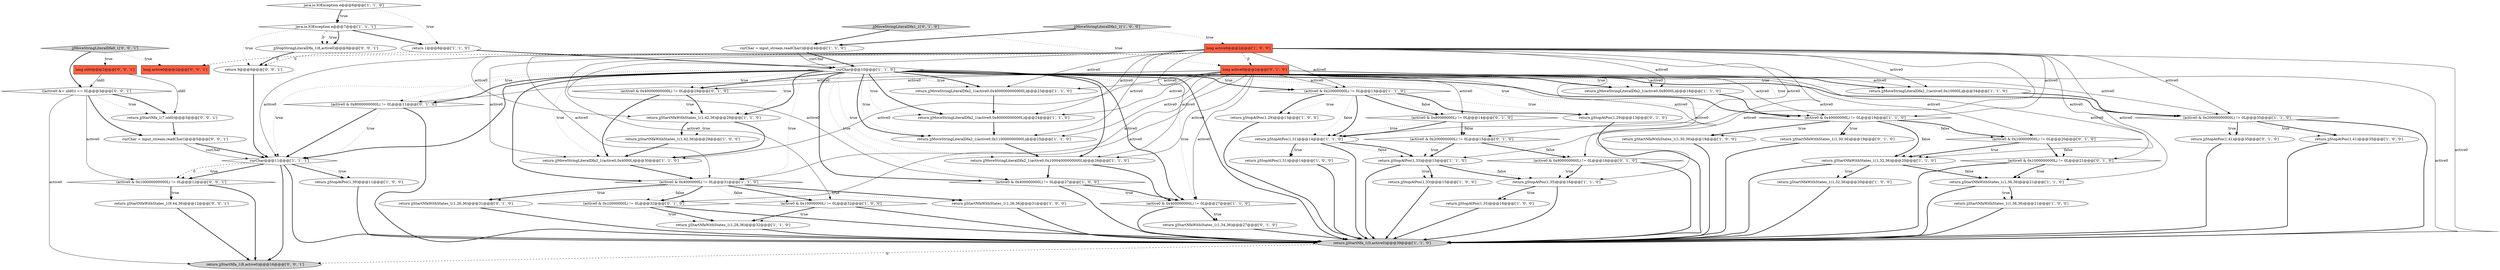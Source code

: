 digraph {
42 [style = filled, label = "(active0 & 0x8000000000L) != 0L@@@11@@@['0', '1', '0']", fillcolor = white, shape = diamond image = "AAA0AAABBB2BBB"];
52 [style = filled, label = "return jjStartNfaWithStates_1(1,30,36)@@@19@@@['0', '1', '0']", fillcolor = white, shape = ellipse image = "AAA0AAABBB2BBB"];
4 [style = filled, label = "return jjStartNfaWithStates_1(1,32,36)@@@20@@@['1', '0', '0']", fillcolor = white, shape = ellipse image = "AAA0AAABBB1BBB"];
7 [style = filled, label = "return jjStopAtPos(1,41)@@@35@@@['1', '0', '0']", fillcolor = white, shape = ellipse image = "AAA0AAABBB1BBB"];
46 [style = filled, label = "return jjStartNfaWithStates_1(1,26,36)@@@31@@@['0', '1', '0']", fillcolor = white, shape = ellipse image = "AAA0AAABBB2BBB"];
32 [style = filled, label = "java.io.IOException e@@@7@@@['1', '1', '1']", fillcolor = white, shape = diamond image = "AAA0AAABBB1BBB"];
59 [style = filled, label = "((active0 &= old0)) == 0L@@@3@@@['0', '0', '1']", fillcolor = white, shape = diamond image = "AAA0AAABBB3BBB"];
16 [style = filled, label = "return jjStopAtPos(1,33)@@@15@@@['1', '1', '0']", fillcolor = white, shape = ellipse image = "AAA0AAABBB1BBB"];
54 [style = filled, label = "long active0@@@2@@@['0', '1', '0']", fillcolor = tomato, shape = box image = "AAA1AAABBB2BBB"];
24 [style = filled, label = "(active0 & 0x20000000000L) != 0L@@@35@@@['1', '1', '0']", fillcolor = white, shape = diamond image = "AAA0AAABBB1BBB"];
37 [style = filled, label = "(active0 & 0x20000000L) != 0L@@@13@@@['1', '1', '0']", fillcolor = white, shape = diamond image = "AAA0AAABBB1BBB"];
38 [style = filled, label = "return jjStartNfaWithStates_1(1,36,36)@@@21@@@['1', '1', '0']", fillcolor = white, shape = ellipse image = "AAA0AAABBB1BBB"];
6 [style = filled, label = "return jjMoveStringLiteralDfa2_1(active0,0x4000000000000L)@@@23@@@['1', '1', '0']", fillcolor = white, shape = ellipse image = "AAA0AAABBB1BBB"];
5 [style = filled, label = "curChar = input_stream.readChar()@@@4@@@['1', '1', '0']", fillcolor = white, shape = ellipse image = "AAA0AAABBB1BBB"];
43 [style = filled, label = "(active0 & 0x1000000000L) != 0L@@@21@@@['0', '1', '0']", fillcolor = white, shape = diamond image = "AAA0AAABBB2BBB"];
21 [style = filled, label = "return jjStartNfaWithStates_1(1,32,36)@@@20@@@['1', '1', '0']", fillcolor = white, shape = ellipse image = "AAA0AAABBB1BBB"];
60 [style = filled, label = "curChar = input_stream.readChar()@@@5@@@['0', '0', '1']", fillcolor = white, shape = ellipse image = "AAA0AAABBB3BBB"];
11 [style = filled, label = "jjMoveStringLiteralDfa1_1['1', '0', '0']", fillcolor = lightgray, shape = diamond image = "AAA0AAABBB1BBB"];
1 [style = filled, label = "return jjStopAtPos(1,33)@@@15@@@['1', '0', '0']", fillcolor = white, shape = ellipse image = "AAA0AAABBB1BBB"];
44 [style = filled, label = "(active0 & 0x40000000000L) != 0L@@@29@@@['0', '1', '0']", fillcolor = white, shape = diamond image = "AAA0AAABBB2BBB"];
20 [style = filled, label = "(active0 & 0x10000000L) != 0L@@@32@@@['1', '0', '0']", fillcolor = white, shape = diamond image = "AAA0AAABBB1BBB"];
3 [style = filled, label = "return jjMoveStringLiteralDfa2_1(active0,0x4000L)@@@30@@@['1', '1', '0']", fillcolor = white, shape = ellipse image = "AAA0AAABBB1BBB"];
22 [style = filled, label = "curChar@@@11@@@['1', '1', '1']", fillcolor = white, shape = diamond image = "AAA0AAABBB1BBB"];
27 [style = filled, label = "return jjMoveStringLiteralDfa2_1(active0,0x10000L)@@@34@@@['1', '1', '0']", fillcolor = white, shape = ellipse image = "AAA0AAABBB1BBB"];
25 [style = filled, label = "return jjStopAtPos(1,29)@@@13@@@['1', '0', '0']", fillcolor = white, shape = ellipse image = "AAA0AAABBB1BBB"];
53 [style = filled, label = "(active0 & 0x10000000L) != 0L@@@32@@@['0', '1', '0']", fillcolor = white, shape = diamond image = "AAA0AAABBB2BBB"];
64 [style = filled, label = "return jjStartNfaWithStates_1(9,44,36)@@@12@@@['0', '0', '1']", fillcolor = white, shape = ellipse image = "AAA0AAABBB3BBB"];
36 [style = filled, label = "(active0 & 0x400000000L) != 0L@@@27@@@['1', '0', '0']", fillcolor = white, shape = diamond image = "AAA0AAABBB1BBB"];
33 [style = filled, label = "(active0 & 0x4000000L) != 0L@@@31@@@['1', '1', '0']", fillcolor = white, shape = diamond image = "AAA0AAABBB1BBB"];
40 [style = filled, label = "(active0 & 0x400000000L) != 0L@@@27@@@['1', '1', '0']", fillcolor = white, shape = diamond image = "AAA0AAABBB1BBB"];
57 [style = filled, label = "return jjStartNfa_1(8,active0)@@@16@@@['0', '0', '1']", fillcolor = lightgray, shape = ellipse image = "AAA0AAABBB3BBB"];
48 [style = filled, label = "(active0 & 0x100000000L) != 0L@@@20@@@['0', '1', '0']", fillcolor = white, shape = diamond image = "AAA0AAABBB2BBB"];
65 [style = filled, label = "(active0 & 0x100000000000L) != 0L@@@12@@@['0', '0', '1']", fillcolor = white, shape = diamond image = "AAA0AAABBB3BBB"];
13 [style = filled, label = "return jjStartNfaWithStates_1(1,30,36)@@@19@@@['1', '0', '0']", fillcolor = white, shape = ellipse image = "AAA0AAABBB1BBB"];
29 [style = filled, label = "return jjStopAtPos(1,35)@@@16@@@['1', '0', '0']", fillcolor = white, shape = ellipse image = "AAA0AAABBB1BBB"];
47 [style = filled, label = "(active0 & 0x200000000L) != 0L@@@15@@@['0', '1', '0']", fillcolor = white, shape = diamond image = "AAA0AAABBB2BBB"];
34 [style = filled, label = "java.io.IOException e@@@6@@@['1', '1', '0']", fillcolor = white, shape = diamond image = "AAA0AAABBB1BBB"];
18 [style = filled, label = "return jjStopAtPos(1,31)@@@14@@@['1', '1', '0']", fillcolor = white, shape = ellipse image = "AAA0AAABBB1BBB"];
50 [style = filled, label = "return jjStopAtPos(1,29)@@@13@@@['0', '1', '0']", fillcolor = white, shape = ellipse image = "AAA0AAABBB2BBB"];
28 [style = filled, label = "return jjMoveStringLiteralDfa2_1(active0,0x80000000000L)@@@24@@@['1', '1', '0']", fillcolor = white, shape = ellipse image = "AAA0AAABBB1BBB"];
39 [style = filled, label = "return jjMoveStringLiteralDfa2_1(active0,0x110000000000L)@@@25@@@['1', '1', '0']", fillcolor = white, shape = ellipse image = "AAA0AAABBB1BBB"];
0 [style = filled, label = "return jjStartNfaWithStates_1(1,42,36)@@@29@@@['1', '0', '0']", fillcolor = white, shape = ellipse image = "AAA0AAABBB1BBB"];
62 [style = filled, label = "return 9@@@9@@@['0', '0', '1']", fillcolor = white, shape = ellipse image = "AAA0AAABBB3BBB"];
55 [style = filled, label = "jjMoveStringLiteralDfa1_1['0', '1', '0']", fillcolor = lightgray, shape = diamond image = "AAA0AAABBB2BBB"];
61 [style = filled, label = "jjStopStringLiteralDfa_1(8,active0)@@@8@@@['0', '0', '1']", fillcolor = white, shape = ellipse image = "AAA0AAABBB3BBB"];
35 [style = filled, label = "return jjStopAtPos(1,35)@@@16@@@['1', '1', '0']", fillcolor = white, shape = ellipse image = "AAA0AAABBB1BBB"];
51 [style = filled, label = "(active0 & 0x80000000L) != 0L@@@14@@@['0', '1', '0']", fillcolor = white, shape = diamond image = "AAA0AAABBB2BBB"];
58 [style = filled, label = "long active0@@@2@@@['0', '0', '1']", fillcolor = tomato, shape = box image = "AAA0AAABBB3BBB"];
15 [style = filled, label = "return 1@@@8@@@['1', '1', '0']", fillcolor = white, shape = ellipse image = "AAA0AAABBB1BBB"];
12 [style = filled, label = "return jjStopAtPos(1,39)@@@11@@@['1', '0', '0']", fillcolor = white, shape = ellipse image = "AAA0AAABBB1BBB"];
56 [style = filled, label = "long old0@@@2@@@['0', '0', '1']", fillcolor = tomato, shape = box image = "AAA0AAABBB3BBB"];
63 [style = filled, label = "return jjStartNfa_1(7,old0)@@@3@@@['0', '0', '1']", fillcolor = white, shape = ellipse image = "AAA0AAABBB3BBB"];
30 [style = filled, label = "(active0 & 0x40000000L) != 0L@@@19@@@['1', '1', '0']", fillcolor = white, shape = diamond image = "AAA0AAABBB1BBB"];
49 [style = filled, label = "return jjStopAtPos(1,41)@@@35@@@['0', '1', '0']", fillcolor = white, shape = ellipse image = "AAA0AAABBB2BBB"];
23 [style = filled, label = "return jjStartNfaWithStates_1(1,28,36)@@@32@@@['1', '1', '0']", fillcolor = white, shape = ellipse image = "AAA0AAABBB1BBB"];
2 [style = filled, label = "return jjStartNfaWithStates_1(1,36,36)@@@21@@@['1', '0', '0']", fillcolor = white, shape = ellipse image = "AAA0AAABBB1BBB"];
66 [style = filled, label = "jjMoveStringLiteralDfa9_1['0', '0', '1']", fillcolor = lightgray, shape = diamond image = "AAA0AAABBB3BBB"];
10 [style = filled, label = "return jjMoveStringLiteralDfa2_1(active0,0x10004000000000L)@@@26@@@['1', '1', '0']", fillcolor = white, shape = ellipse image = "AAA0AAABBB1BBB"];
19 [style = filled, label = "return jjStartNfaWithStates_1(1,26,36)@@@31@@@['1', '0', '0']", fillcolor = white, shape = ellipse image = "AAA0AAABBB1BBB"];
26 [style = filled, label = "return jjMoveStringLiteralDfa2_1(active0,0x8000L)@@@18@@@['1', '1', '0']", fillcolor = white, shape = ellipse image = "AAA0AAABBB1BBB"];
8 [style = filled, label = "long active0@@@2@@@['1', '0', '0']", fillcolor = tomato, shape = box image = "AAA1AAABBB1BBB"];
17 [style = filled, label = "curChar@@@10@@@['1', '1', '0']", fillcolor = white, shape = diamond image = "AAA0AAABBB1BBB"];
31 [style = filled, label = "return jjStartNfa_1(0,active0)@@@39@@@['1', '1', '0']", fillcolor = lightgray, shape = ellipse image = "AAA0AAABBB1BBB"];
41 [style = filled, label = "(active0 & 0x800000000L) != 0L@@@16@@@['0', '1', '0']", fillcolor = white, shape = diamond image = "AAA0AAABBB2BBB"];
14 [style = filled, label = "return jjStartNfaWithStates_1(1,42,36)@@@29@@@['1', '1', '0']", fillcolor = white, shape = ellipse image = "AAA0AAABBB1BBB"];
45 [style = filled, label = "return jjStartNfaWithStates_1(1,34,36)@@@27@@@['0', '1', '0']", fillcolor = white, shape = ellipse image = "AAA0AAABBB2BBB"];
9 [style = filled, label = "return jjStopAtPos(1,31)@@@14@@@['1', '0', '0']", fillcolor = white, shape = ellipse image = "AAA0AAABBB1BBB"];
14->3 [style = bold, label=""];
54->30 [style = solid, label="active0"];
54->39 [style = solid, label="active0"];
54->44 [style = solid, label="active0"];
30->13 [style = bold, label=""];
18->16 [style = dotted, label="false"];
65->64 [style = dotted, label="true"];
54->42 [style = solid, label="active0"];
14->0 [style = dotted, label="true"];
17->6 [style = dotted, label="true"];
54->6 [style = solid, label="active0"];
30->52 [style = bold, label=""];
65->57 [style = bold, label=""];
8->33 [style = solid, label="active0"];
54->26 [style = solid, label="active0"];
8->21 [style = solid, label="active0"];
60->22 [style = bold, label=""];
17->14 [style = dotted, label="true"];
46->31 [style = bold, label=""];
7->31 [style = bold, label=""];
38->31 [style = bold, label=""];
45->31 [style = bold, label=""];
22->65 [style = bold, label=""];
21->38 [style = bold, label=""];
25->31 [style = bold, label=""];
54->47 [style = solid, label="active0"];
17->36 [style = bold, label=""];
8->39 [style = solid, label="active0"];
15->17 [style = bold, label=""];
8->54 [style = dashed, label="0"];
24->49 [style = bold, label=""];
21->31 [style = bold, label=""];
33->53 [style = dotted, label="false"];
48->43 [style = dotted, label="false"];
37->50 [style = dotted, label="true"];
17->14 [style = bold, label=""];
8->3 [style = solid, label="active0"];
48->43 [style = bold, label=""];
8->22 [style = solid, label="active0"];
54->41 [style = solid, label="active0"];
33->46 [style = bold, label=""];
51->47 [style = bold, label=""];
22->57 [style = bold, label=""];
48->21 [style = bold, label=""];
54->10 [style = solid, label="active0"];
8->30 [style = solid, label="active0"];
34->32 [style = bold, label=""];
56->63 [style = solid, label="old0"];
40->31 [style = bold, label=""];
17->44 [style = bold, label=""];
8->31 [style = solid, label="active0"];
17->27 [style = bold, label=""];
13->31 [style = bold, label=""];
1->31 [style = bold, label=""];
42->22 [style = dotted, label="true"];
54->51 [style = solid, label="active0"];
17->27 [style = dotted, label="true"];
48->21 [style = dotted, label="true"];
17->39 [style = dotted, label="true"];
2->31 [style = bold, label=""];
0->3 [style = bold, label=""];
32->61 [style = bold, label=""];
35->31 [style = bold, label=""];
18->31 [style = bold, label=""];
17->26 [style = dotted, label="true"];
8->27 [style = solid, label="active0"];
54->43 [style = solid, label="active0"];
59->60 [style = bold, label=""];
31->57 [style = dashed, label="0"];
44->3 [style = bold, label=""];
36->31 [style = bold, label=""];
37->18 [style = dotted, label="false"];
51->18 [style = dotted, label="true"];
20->31 [style = bold, label=""];
42->31 [style = bold, label=""];
3->33 [style = bold, label=""];
36->40 [style = dotted, label="true"];
55->5 [style = bold, label=""];
17->37 [style = bold, label=""];
8->37 [style = solid, label="active0"];
54->3 [style = solid, label="active0"];
5->17 [style = bold, label=""];
17->42 [style = bold, label=""];
17->3 [style = dotted, label="true"];
33->20 [style = dotted, label="false"];
44->14 [style = dotted, label="true"];
38->2 [style = bold, label=""];
32->61 [style = dashed, label="0"];
20->23 [style = bold, label=""];
11->8 [style = dotted, label="true"];
16->1 [style = dotted, label="true"];
49->31 [style = bold, label=""];
50->31 [style = bold, label=""];
22->65 [style = dashed, label="0"];
17->39 [style = bold, label=""];
56->59 [style = solid, label="old0"];
59->63 [style = bold, label=""];
18->9 [style = bold, label=""];
51->18 [style = bold, label=""];
47->41 [style = bold, label=""];
66->56 [style = dotted, label="true"];
8->18 [style = solid, label="active0"];
30->48 [style = dotted, label="false"];
42->22 [style = bold, label=""];
24->7 [style = bold, label=""];
8->35 [style = solid, label="active0"];
54->40 [style = solid, label="active0"];
17->33 [style = dotted, label="true"];
64->57 [style = bold, label=""];
24->7 [style = dotted, label="true"];
12->31 [style = bold, label=""];
47->16 [style = bold, label=""];
21->4 [style = bold, label=""];
8->20 [style = solid, label="active0"];
23->31 [style = bold, label=""];
17->10 [style = bold, label=""];
8->36 [style = solid, label="active0"];
35->29 [style = dotted, label="true"];
43->38 [style = dotted, label="true"];
54->33 [style = solid, label="active0"];
60->22 [style = solid, label="curChar"];
36->40 [style = bold, label=""];
35->29 [style = bold, label=""];
62->22 [style = bold, label=""];
17->6 [style = bold, label=""];
41->35 [style = dotted, label="true"];
24->49 [style = dotted, label="true"];
9->31 [style = bold, label=""];
28->39 [style = bold, label=""];
37->25 [style = bold, label=""];
17->40 [style = bold, label=""];
32->61 [style = dotted, label="true"];
8->38 [style = solid, label="active0"];
8->24 [style = solid, label="active0"];
8->28 [style = solid, label="active0"];
54->37 [style = solid, label="active0"];
44->14 [style = bold, label=""];
37->25 [style = dotted, label="true"];
16->35 [style = dotted, label="false"];
4->31 [style = bold, label=""];
11->5 [style = bold, label=""];
30->21 [style = bold, label=""];
43->38 [style = bold, label=""];
63->60 [style = bold, label=""];
30->13 [style = dotted, label="true"];
16->1 [style = bold, label=""];
24->31 [style = bold, label=""];
30->21 [style = dotted, label="false"];
8->6 [style = solid, label="active0"];
21->38 [style = dotted, label="false"];
16->31 [style = bold, label=""];
17->42 [style = dotted, label="true"];
34->15 [style = dotted, label="true"];
18->9 [style = dotted, label="true"];
20->23 [style = dotted, label="true"];
17->28 [style = dotted, label="true"];
10->40 [style = bold, label=""];
54->27 [style = solid, label="active0"];
17->22 [style = dotted, label="true"];
54->48 [style = solid, label="active0"];
27->24 [style = bold, label=""];
41->31 [style = bold, label=""];
53->23 [style = bold, label=""];
54->28 [style = solid, label="active0"];
17->37 [style = dotted, label="true"];
17->36 [style = dotted, label="true"];
33->19 [style = bold, label=""];
33->46 [style = dotted, label="true"];
53->23 [style = dotted, label="true"];
17->44 [style = dotted, label="true"];
54->53 [style = solid, label="active0"];
61->62 [style = bold, label=""];
17->24 [style = dotted, label="true"];
43->31 [style = bold, label=""];
30->52 [style = dotted, label="true"];
18->16 [style = bold, label=""];
41->35 [style = bold, label=""];
34->32 [style = dotted, label="true"];
8->14 [style = solid, label="active0"];
17->26 [style = bold, label=""];
59->57 [style = solid, label="active0"];
8->10 [style = solid, label="active0"];
33->20 [style = bold, label=""];
22->65 [style = dotted, label="true"];
37->51 [style = bold, label=""];
19->31 [style = bold, label=""];
17->31 [style = bold, label=""];
65->64 [style = bold, label=""];
29->31 [style = bold, label=""];
37->51 [style = dotted, label="false"];
22->31 [style = bold, label=""];
17->30 [style = bold, label=""];
17->33 [style = bold, label=""];
8->58 [style = dashed, label="0"];
5->17 [style = solid, label="curChar"];
53->31 [style = bold, label=""];
17->22 [style = bold, label=""];
54->24 [style = solid, label="active0"];
17->40 [style = dotted, label="true"];
47->41 [style = dotted, label="false"];
21->4 [style = dotted, label="true"];
33->53 [style = bold, label=""];
66->58 [style = dotted, label="true"];
54->31 [style = solid, label="active0"];
15->62 [style = dashed, label="0"];
10->36 [style = bold, label=""];
22->12 [style = dotted, label="true"];
32->62 [style = dotted, label="true"];
26->30 [style = bold, label=""];
55->54 [style = dotted, label="true"];
17->10 [style = dotted, label="true"];
51->47 [style = dotted, label="false"];
8->16 [style = solid, label="active0"];
17->28 [style = bold, label=""];
17->24 [style = bold, label=""];
17->30 [style = dotted, label="true"];
14->0 [style = bold, label=""];
8->26 [style = solid, label="active0"];
22->12 [style = bold, label=""];
47->16 [style = dotted, label="true"];
38->2 [style = dotted, label="true"];
39->10 [style = bold, label=""];
32->15 [style = bold, label=""];
52->31 [style = bold, label=""];
37->18 [style = bold, label=""];
59->63 [style = dotted, label="true"];
33->19 [style = dotted, label="true"];
40->45 [style = bold, label=""];
59->65 [style = solid, label="active0"];
16->35 [style = bold, label=""];
30->48 [style = bold, label=""];
40->45 [style = dotted, label="true"];
66->59 [style = bold, label=""];
37->50 [style = bold, label=""];
6->28 [style = bold, label=""];
}
